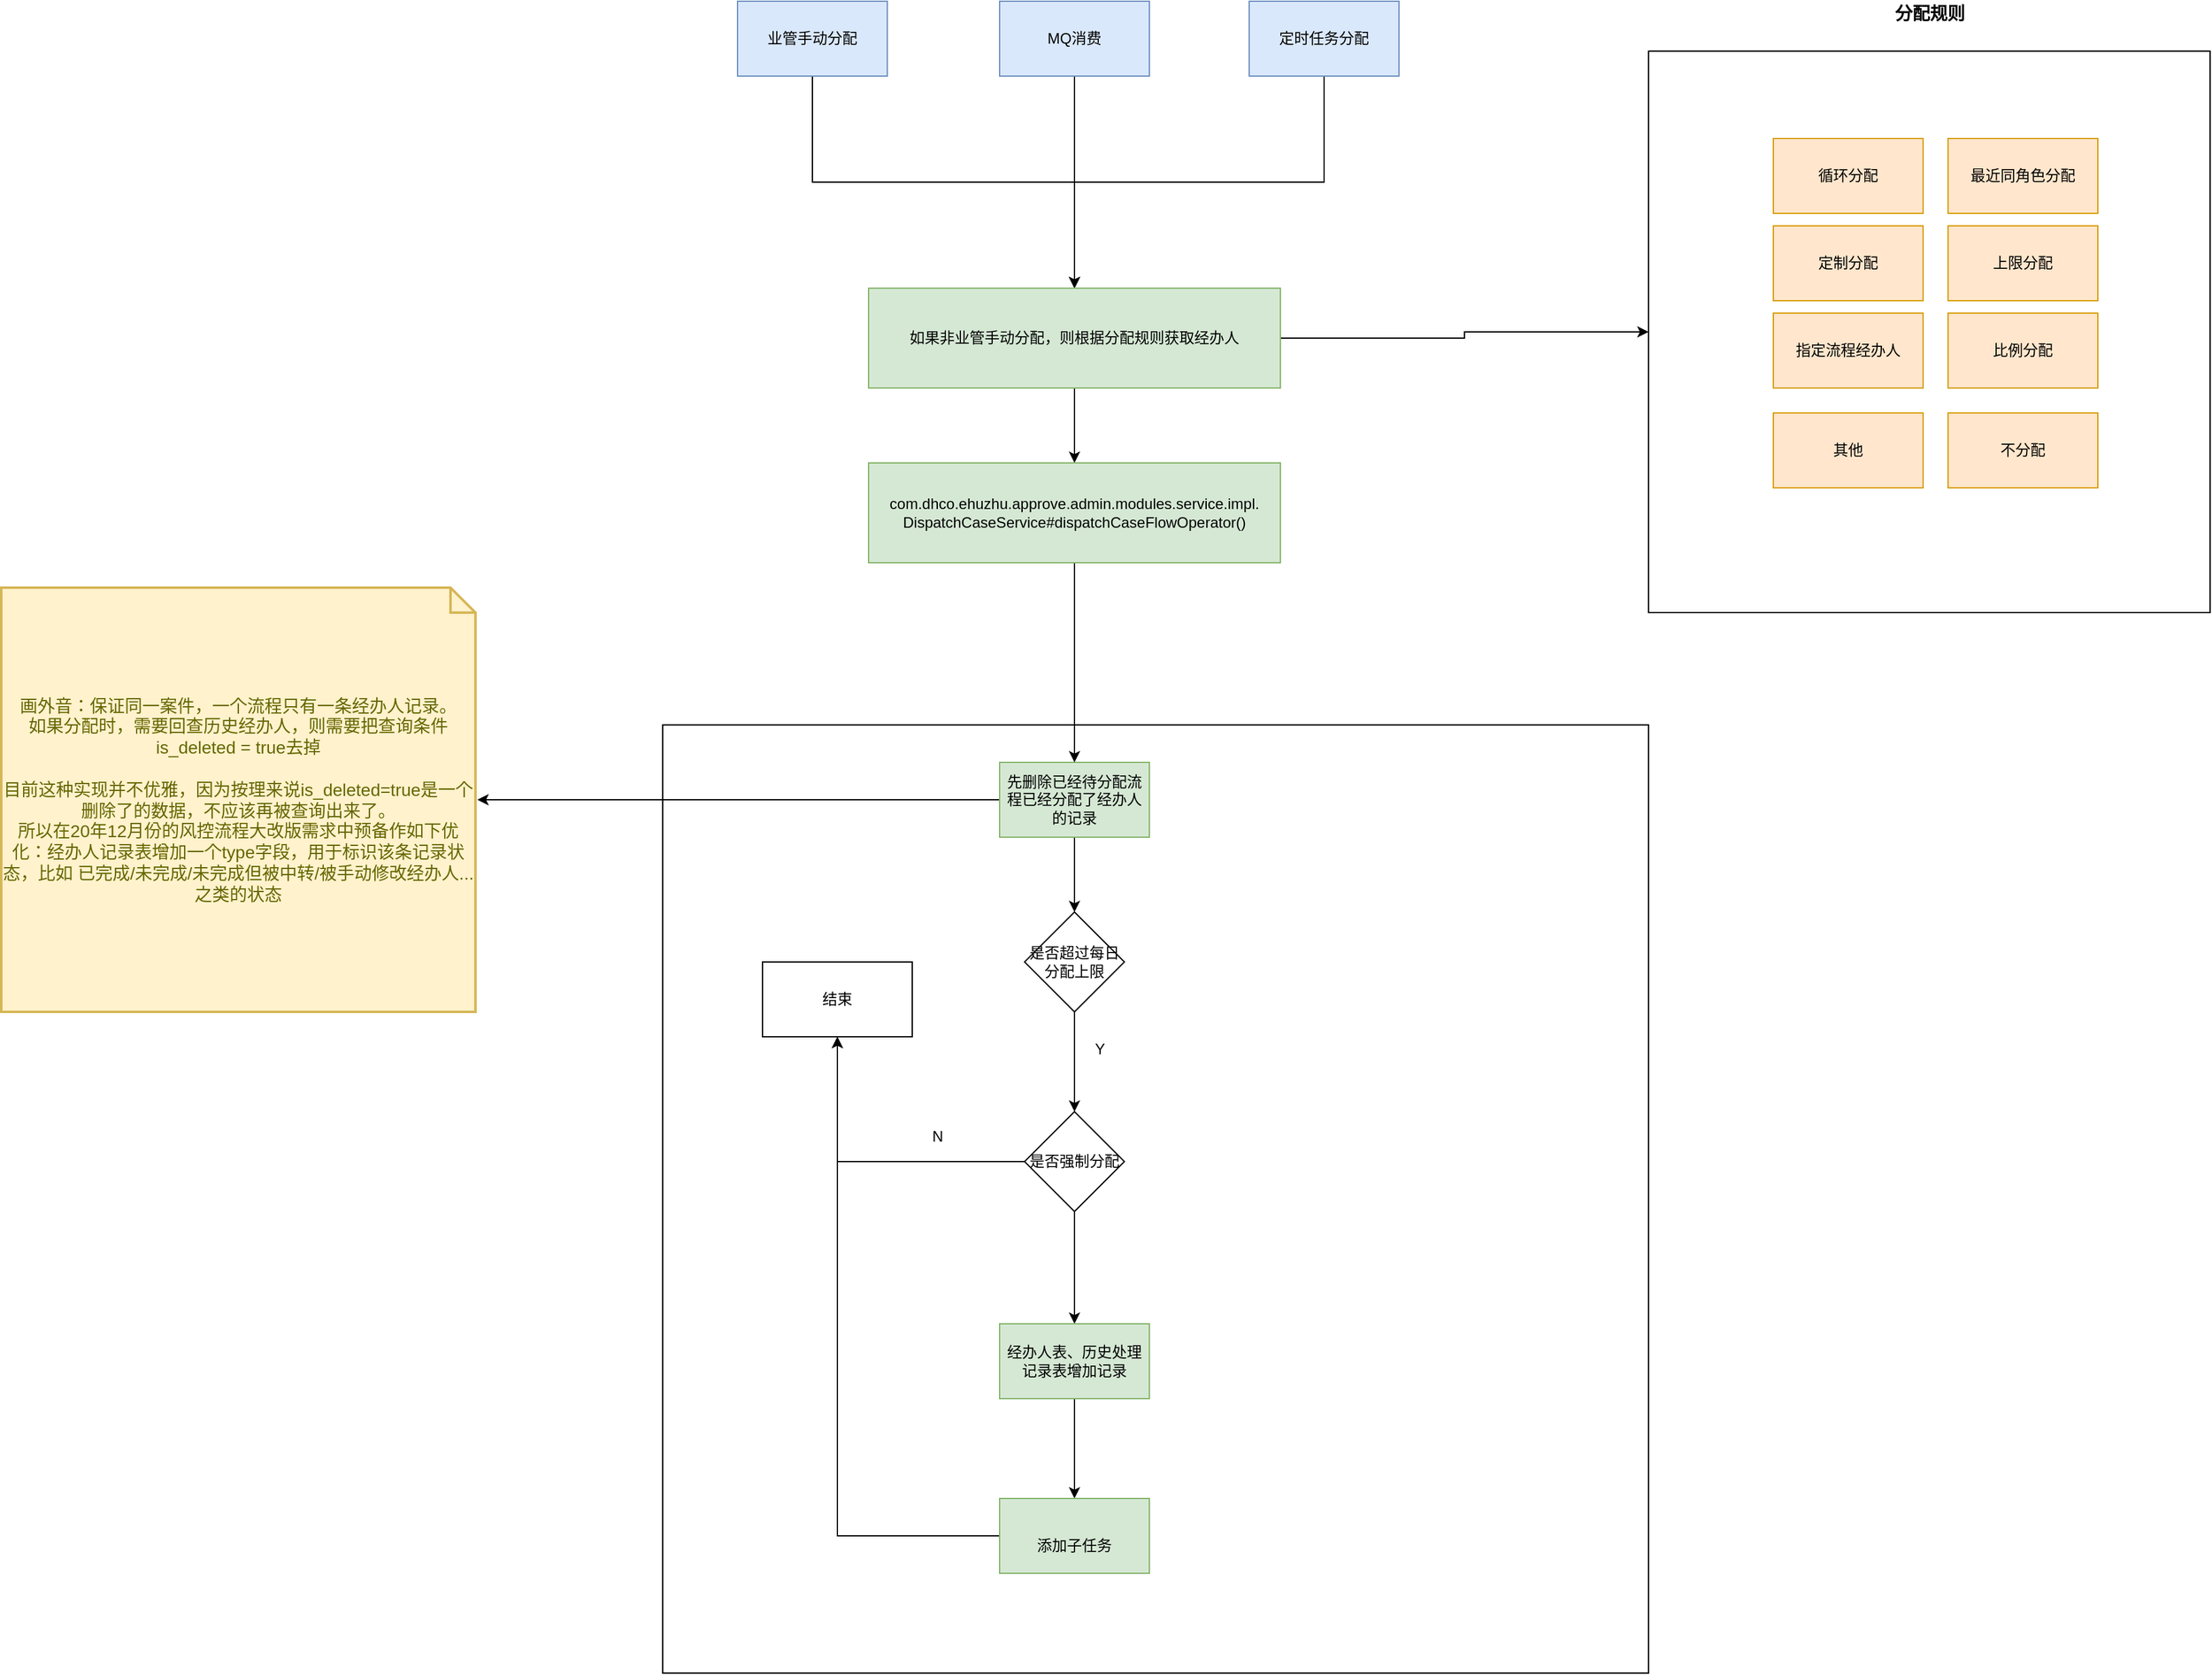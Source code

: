<mxfile version="14.5.10" type="github">
  <diagram id="9b7uLELmdbzUbWwN5cIj" name="第 1 页">
    <mxGraphModel dx="3342" dy="733" grid="1" gridSize="10" guides="1" tooltips="1" connect="1" arrows="1" fold="1" page="1" pageScale="1" pageWidth="1920" pageHeight="1200" math="0" shadow="0">
      <root>
        <mxCell id="0" />
        <mxCell id="1" parent="0" />
        <mxCell id="c0HFAmHQshkEXfB8irg5-39" value="" style="whiteSpace=wrap;html=1;" vertex="1" parent="1">
          <mxGeometry x="1110" y="180" width="450" height="450" as="geometry" />
        </mxCell>
        <mxCell id="c0HFAmHQshkEXfB8irg5-27" value="" style="rounded=0;whiteSpace=wrap;html=1;" vertex="1" parent="1">
          <mxGeometry x="320" y="720" width="790" height="760" as="geometry" />
        </mxCell>
        <mxCell id="c0HFAmHQshkEXfB8irg5-5" style="edgeStyle=orthogonalEdgeStyle;rounded=0;orthogonalLoop=1;jettySize=auto;html=1;" edge="1" parent="1" source="c0HFAmHQshkEXfB8irg5-1" target="c0HFAmHQshkEXfB8irg5-4">
          <mxGeometry relative="1" as="geometry" />
        </mxCell>
        <mxCell id="c0HFAmHQshkEXfB8irg5-1" value="业管手动分配" style="rounded=0;whiteSpace=wrap;html=1;fillColor=#dae8fc;strokeColor=#6c8ebf;" vertex="1" parent="1">
          <mxGeometry x="380" y="140" width="120" height="60" as="geometry" />
        </mxCell>
        <mxCell id="c0HFAmHQshkEXfB8irg5-6" style="edgeStyle=orthogonalEdgeStyle;rounded=0;orthogonalLoop=1;jettySize=auto;html=1;entryX=0.5;entryY=0;entryDx=0;entryDy=0;" edge="1" parent="1" source="c0HFAmHQshkEXfB8irg5-2" target="c0HFAmHQshkEXfB8irg5-4">
          <mxGeometry relative="1" as="geometry">
            <mxPoint x="650" y="500" as="targetPoint" />
          </mxGeometry>
        </mxCell>
        <mxCell id="c0HFAmHQshkEXfB8irg5-2" value="MQ消费" style="rounded=0;whiteSpace=wrap;html=1;fillColor=#dae8fc;strokeColor=#6c8ebf;" vertex="1" parent="1">
          <mxGeometry x="590" y="140" width="120" height="60" as="geometry" />
        </mxCell>
        <mxCell id="c0HFAmHQshkEXfB8irg5-7" style="edgeStyle=orthogonalEdgeStyle;rounded=0;orthogonalLoop=1;jettySize=auto;html=1;entryX=0.5;entryY=0;entryDx=0;entryDy=0;" edge="1" parent="1" source="c0HFAmHQshkEXfB8irg5-3" target="c0HFAmHQshkEXfB8irg5-4">
          <mxGeometry relative="1" as="geometry" />
        </mxCell>
        <mxCell id="c0HFAmHQshkEXfB8irg5-3" value="定时任务分配" style="rounded=0;whiteSpace=wrap;html=1;fillColor=#dae8fc;strokeColor=#6c8ebf;" vertex="1" parent="1">
          <mxGeometry x="790" y="140" width="120" height="60" as="geometry" />
        </mxCell>
        <mxCell id="c0HFAmHQshkEXfB8irg5-29" value="" style="edgeStyle=orthogonalEdgeStyle;rounded=0;orthogonalLoop=1;jettySize=auto;html=1;" edge="1" parent="1" source="c0HFAmHQshkEXfB8irg5-4" target="c0HFAmHQshkEXfB8irg5-28">
          <mxGeometry relative="1" as="geometry" />
        </mxCell>
        <mxCell id="c0HFAmHQshkEXfB8irg5-41" style="edgeStyle=orthogonalEdgeStyle;rounded=0;orthogonalLoop=1;jettySize=auto;html=1;" edge="1" parent="1" source="c0HFAmHQshkEXfB8irg5-4" target="c0HFAmHQshkEXfB8irg5-39">
          <mxGeometry relative="1" as="geometry" />
        </mxCell>
        <mxCell id="c0HFAmHQshkEXfB8irg5-4" value="如果非业管手动分配，则根据分配规则获取经办人" style="rounded=0;whiteSpace=wrap;html=1;fillColor=#d5e8d4;strokeColor=#82b366;" vertex="1" parent="1">
          <mxGeometry x="485" y="370" width="330" height="80" as="geometry" />
        </mxCell>
        <mxCell id="c0HFAmHQshkEXfB8irg5-11" style="edgeStyle=orthogonalEdgeStyle;rounded=0;orthogonalLoop=1;jettySize=auto;html=1;entryX=1.004;entryY=0.5;entryDx=0;entryDy=0;entryPerimeter=0;" edge="1" parent="1" source="c0HFAmHQshkEXfB8irg5-8" target="c0HFAmHQshkEXfB8irg5-25">
          <mxGeometry relative="1" as="geometry">
            <mxPoint x="300" y="675" as="targetPoint" />
          </mxGeometry>
        </mxCell>
        <mxCell id="c0HFAmHQshkEXfB8irg5-14" style="edgeStyle=orthogonalEdgeStyle;rounded=0;orthogonalLoop=1;jettySize=auto;html=1;" edge="1" parent="1" source="c0HFAmHQshkEXfB8irg5-8" target="c0HFAmHQshkEXfB8irg5-13">
          <mxGeometry relative="1" as="geometry" />
        </mxCell>
        <mxCell id="c0HFAmHQshkEXfB8irg5-8" value="先删除已经待分配流程已经分配了经办人的记录" style="rounded=0;whiteSpace=wrap;html=1;fillColor=#d5e8d4;strokeColor=#82b366;" vertex="1" parent="1">
          <mxGeometry x="590" y="750" width="120" height="60" as="geometry" />
        </mxCell>
        <mxCell id="c0HFAmHQshkEXfB8irg5-16" value="" style="edgeStyle=orthogonalEdgeStyle;rounded=0;orthogonalLoop=1;jettySize=auto;html=1;" edge="1" parent="1" source="c0HFAmHQshkEXfB8irg5-13" target="c0HFAmHQshkEXfB8irg5-15">
          <mxGeometry relative="1" as="geometry" />
        </mxCell>
        <mxCell id="c0HFAmHQshkEXfB8irg5-13" value="是否超过每日分配上限" style="rhombus;whiteSpace=wrap;html=1;" vertex="1" parent="1">
          <mxGeometry x="610" y="870" width="80" height="80" as="geometry" />
        </mxCell>
        <mxCell id="c0HFAmHQshkEXfB8irg5-19" style="edgeStyle=orthogonalEdgeStyle;rounded=0;orthogonalLoop=1;jettySize=auto;html=1;entryX=0.5;entryY=1;entryDx=0;entryDy=0;" edge="1" parent="1" source="c0HFAmHQshkEXfB8irg5-15" target="c0HFAmHQshkEXfB8irg5-18">
          <mxGeometry relative="1" as="geometry" />
        </mxCell>
        <mxCell id="c0HFAmHQshkEXfB8irg5-22" value="" style="edgeStyle=orthogonalEdgeStyle;rounded=0;orthogonalLoop=1;jettySize=auto;html=1;" edge="1" parent="1" source="c0HFAmHQshkEXfB8irg5-15" target="c0HFAmHQshkEXfB8irg5-21">
          <mxGeometry relative="1" as="geometry" />
        </mxCell>
        <mxCell id="c0HFAmHQshkEXfB8irg5-15" value="是否强制分配" style="rhombus;whiteSpace=wrap;html=1;" vertex="1" parent="1">
          <mxGeometry x="610" y="1030" width="80" height="80" as="geometry" />
        </mxCell>
        <mxCell id="c0HFAmHQshkEXfB8irg5-17" value="Y" style="text;html=1;align=center;verticalAlign=middle;resizable=0;points=[];autosize=1;strokeColor=none;" vertex="1" parent="1">
          <mxGeometry x="660" y="970" width="20" height="20" as="geometry" />
        </mxCell>
        <mxCell id="c0HFAmHQshkEXfB8irg5-18" value="结束" style="whiteSpace=wrap;html=1;" vertex="1" parent="1">
          <mxGeometry x="400" y="910" width="120" height="60" as="geometry" />
        </mxCell>
        <mxCell id="c0HFAmHQshkEXfB8irg5-20" value="N" style="text;html=1;align=center;verticalAlign=middle;resizable=0;points=[];autosize=1;strokeColor=none;" vertex="1" parent="1">
          <mxGeometry x="530" y="1040" width="20" height="20" as="geometry" />
        </mxCell>
        <mxCell id="c0HFAmHQshkEXfB8irg5-24" value="" style="edgeStyle=orthogonalEdgeStyle;rounded=0;orthogonalLoop=1;jettySize=auto;html=1;" edge="1" parent="1" source="c0HFAmHQshkEXfB8irg5-21" target="c0HFAmHQshkEXfB8irg5-23">
          <mxGeometry relative="1" as="geometry" />
        </mxCell>
        <mxCell id="c0HFAmHQshkEXfB8irg5-21" value="经办人表、历史处理记录表增加记录" style="whiteSpace=wrap;html=1;fillColor=#d5e8d4;strokeColor=#82b366;" vertex="1" parent="1">
          <mxGeometry x="590" y="1200" width="120" height="60" as="geometry" />
        </mxCell>
        <mxCell id="c0HFAmHQshkEXfB8irg5-26" style="edgeStyle=orthogonalEdgeStyle;rounded=0;orthogonalLoop=1;jettySize=auto;html=1;entryX=0.5;entryY=1;entryDx=0;entryDy=0;" edge="1" parent="1" source="c0HFAmHQshkEXfB8irg5-23" target="c0HFAmHQshkEXfB8irg5-18">
          <mxGeometry relative="1" as="geometry" />
        </mxCell>
        <mxCell id="c0HFAmHQshkEXfB8irg5-23" value="&lt;br&gt;添加子任务&lt;br&gt;" style="whiteSpace=wrap;html=1;fillColor=#d5e8d4;strokeColor=#82b366;" vertex="1" parent="1">
          <mxGeometry x="590" y="1340" width="120" height="60" as="geometry" />
        </mxCell>
        <mxCell id="c0HFAmHQshkEXfB8irg5-25" value="&lt;div&gt;画外音：保证同一案件，一个流程只有一条经办人记录。&lt;/div&gt;&lt;div&gt;如果分配时，需要回查历史经办人，则需要把查询条件is_deleted = true去掉&lt;/div&gt;&lt;div&gt;&lt;br&gt;&lt;/div&gt;&lt;div&gt;目前这种实现并不优雅，因为按理来说is_deleted=true是一个删除了的数据，不应该再被查询出来了。&lt;/div&gt;&lt;div&gt;所以在20年12月份的风控流程大改版需求中预备作如下优化：经办人记录表增加一个type字段，用于标识该条记录状态，比如 已完成/未完成/未完成但被中转/被手动修改经办人...之类的状态&lt;br&gt;&lt;/div&gt;" style="shape=note;strokeWidth=2;fontSize=14;size=20;whiteSpace=wrap;html=1;fillColor=#fff2cc;strokeColor=#d6b656;fontColor=#666600;" vertex="1" parent="1">
          <mxGeometry x="-210" y="610" width="380" height="340" as="geometry" />
        </mxCell>
        <mxCell id="c0HFAmHQshkEXfB8irg5-30" style="edgeStyle=orthogonalEdgeStyle;rounded=0;orthogonalLoop=1;jettySize=auto;html=1;entryX=0.5;entryY=0;entryDx=0;entryDy=0;exitX=0.5;exitY=1;exitDx=0;exitDy=0;" edge="1" parent="1" source="c0HFAmHQshkEXfB8irg5-28" target="c0HFAmHQshkEXfB8irg5-8">
          <mxGeometry relative="1" as="geometry" />
        </mxCell>
        <mxCell id="c0HFAmHQshkEXfB8irg5-28" value="&lt;div&gt;com.dhco.ehuzhu.approve.admin.modules.service.impl.&lt;/div&gt;&lt;div&gt;DispatchCaseService#dispatchCaseFlowOperator()&lt;/div&gt;" style="rounded=0;whiteSpace=wrap;html=1;fillColor=#d5e8d4;strokeColor=#82b366;" vertex="1" parent="1">
          <mxGeometry x="485" y="510" width="330" height="80" as="geometry" />
        </mxCell>
        <mxCell id="c0HFAmHQshkEXfB8irg5-31" value="循环分配" style="rounded=0;whiteSpace=wrap;html=1;fillColor=#ffe6cc;strokeColor=#d79b00;" vertex="1" parent="1">
          <mxGeometry x="1210" y="250" width="120" height="60" as="geometry" />
        </mxCell>
        <mxCell id="c0HFAmHQshkEXfB8irg5-32" value="定制分配" style="rounded=0;whiteSpace=wrap;html=1;fillColor=#ffe6cc;strokeColor=#d79b00;" vertex="1" parent="1">
          <mxGeometry x="1210" y="320" width="120" height="60" as="geometry" />
        </mxCell>
        <mxCell id="c0HFAmHQshkEXfB8irg5-33" value="上限分配" style="rounded=0;whiteSpace=wrap;html=1;fillColor=#ffe6cc;strokeColor=#d79b00;" vertex="1" parent="1">
          <mxGeometry x="1350" y="320" width="120" height="60" as="geometry" />
        </mxCell>
        <mxCell id="c0HFAmHQshkEXfB8irg5-34" value="最近同角色分配" style="rounded=0;whiteSpace=wrap;html=1;fillColor=#ffe6cc;strokeColor=#d79b00;" vertex="1" parent="1">
          <mxGeometry x="1350" y="250" width="120" height="60" as="geometry" />
        </mxCell>
        <mxCell id="c0HFAmHQshkEXfB8irg5-35" value="指定流程经办人" style="rounded=0;whiteSpace=wrap;html=1;fillColor=#ffe6cc;strokeColor=#d79b00;" vertex="1" parent="1">
          <mxGeometry x="1210" y="390" width="120" height="60" as="geometry" />
        </mxCell>
        <mxCell id="c0HFAmHQshkEXfB8irg5-36" value="其他" style="rounded=0;whiteSpace=wrap;html=1;fillColor=#ffe6cc;strokeColor=#d79b00;" vertex="1" parent="1">
          <mxGeometry x="1210" y="470" width="120" height="60" as="geometry" />
        </mxCell>
        <mxCell id="c0HFAmHQshkEXfB8irg5-37" value="不分配" style="rounded=0;whiteSpace=wrap;html=1;fillColor=#ffe6cc;strokeColor=#d79b00;" vertex="1" parent="1">
          <mxGeometry x="1350" y="470" width="120" height="60" as="geometry" />
        </mxCell>
        <mxCell id="c0HFAmHQshkEXfB8irg5-38" value="比例分配" style="rounded=0;whiteSpace=wrap;html=1;fillColor=#ffe6cc;strokeColor=#d79b00;" vertex="1" parent="1">
          <mxGeometry x="1350" y="390" width="120" height="60" as="geometry" />
        </mxCell>
        <mxCell id="c0HFAmHQshkEXfB8irg5-40" value="&lt;b&gt;&lt;font style=&quot;font-size: 14px&quot;&gt;分配规则&lt;/font&gt;&lt;/b&gt;" style="text;html=1;align=center;verticalAlign=middle;resizable=0;points=[];autosize=1;strokeColor=none;" vertex="1" parent="1">
          <mxGeometry x="1300" y="140" width="70" height="20" as="geometry" />
        </mxCell>
      </root>
    </mxGraphModel>
  </diagram>
</mxfile>
